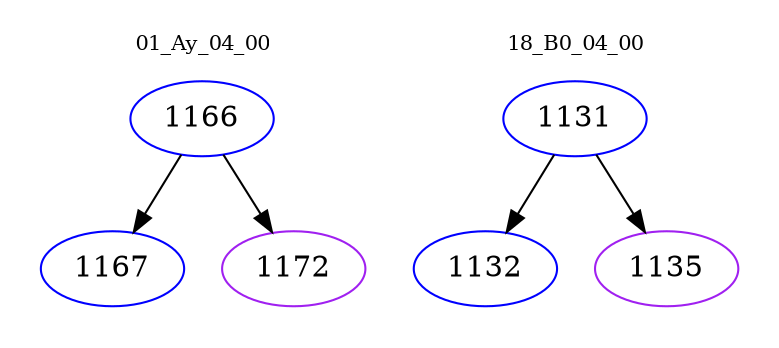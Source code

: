digraph{
subgraph cluster_0 {
color = white
label = "01_Ay_04_00";
fontsize=10;
T0_1166 [label="1166", color="blue"]
T0_1166 -> T0_1167 [color="black"]
T0_1167 [label="1167", color="blue"]
T0_1166 -> T0_1172 [color="black"]
T0_1172 [label="1172", color="purple"]
}
subgraph cluster_1 {
color = white
label = "18_B0_04_00";
fontsize=10;
T1_1131 [label="1131", color="blue"]
T1_1131 -> T1_1132 [color="black"]
T1_1132 [label="1132", color="blue"]
T1_1131 -> T1_1135 [color="black"]
T1_1135 [label="1135", color="purple"]
}
}
